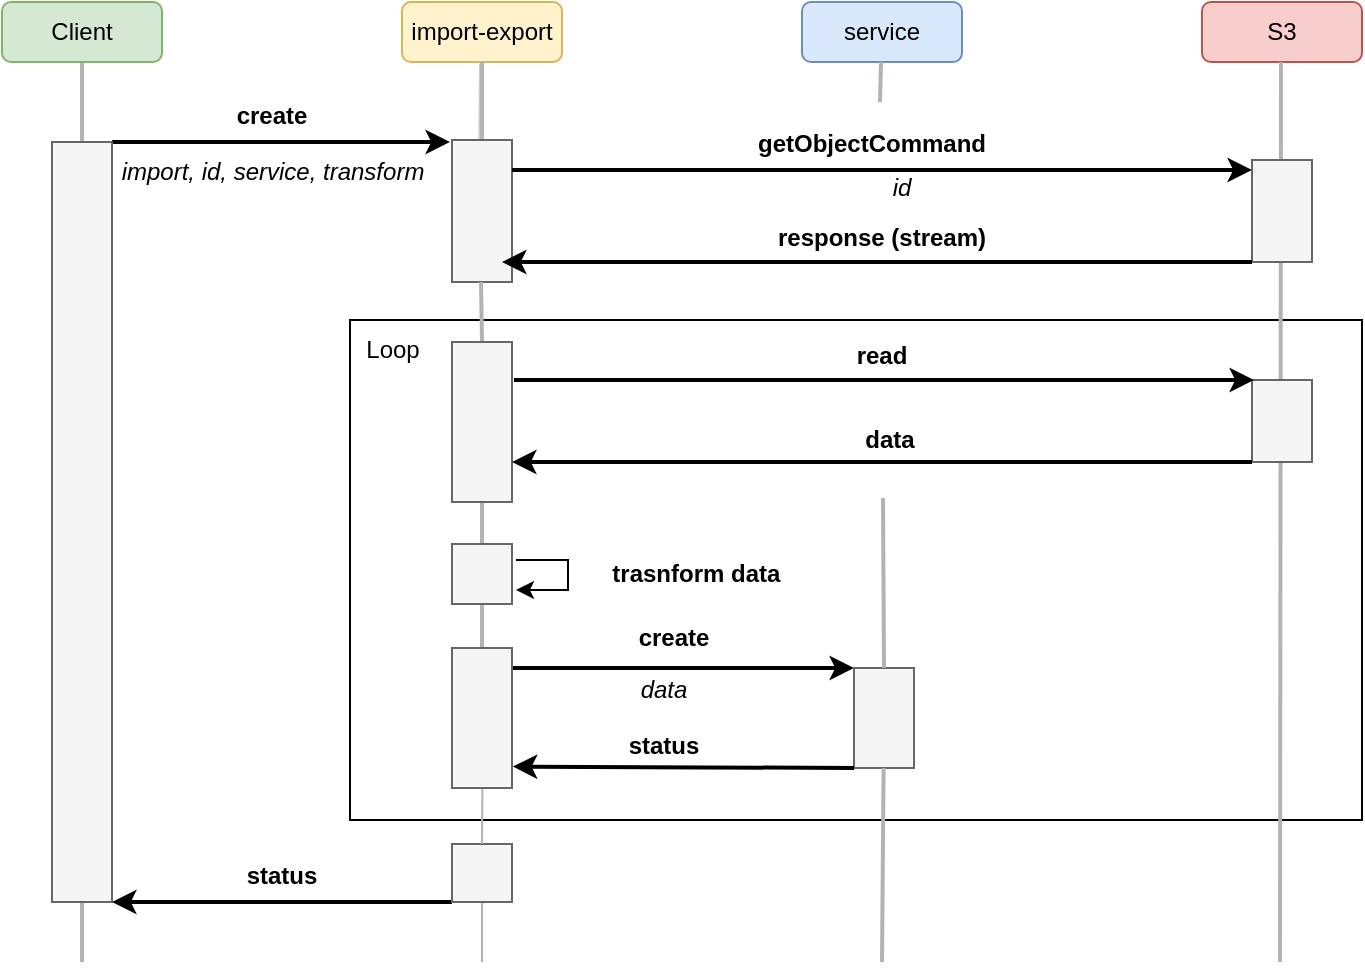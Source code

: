<mxfile version="22.0.8" type="device" pages="2">
  <diagram id="0mtoehXVEBAH7pKgvQOL" name="import">
    <mxGraphModel dx="1707" dy="994" grid="1" gridSize="10" guides="1" tooltips="1" connect="1" arrows="1" fold="1" page="1" pageScale="1" pageWidth="827" pageHeight="1169" math="0" shadow="0">
      <root>
        <mxCell id="0" />
        <mxCell id="1" parent="0" />
        <mxCell id="VPhnKknWPd1LWgZ70-Qo-52" value="" style="rounded=0;whiteSpace=wrap;html=1;fillColor=none;" parent="1" vertex="1">
          <mxGeometry x="214" y="269" width="506" height="250" as="geometry" />
        </mxCell>
        <mxCell id="VPhnKknWPd1LWgZ70-Qo-2" value="" style="endArrow=none;html=1;rounded=0;strokeWidth=2;strokeColor=#B3B3B3;" parent="1" edge="1">
          <mxGeometry width="50" height="50" relative="1" as="geometry">
            <mxPoint x="80" y="590" as="sourcePoint" />
            <mxPoint x="80" y="140" as="targetPoint" />
          </mxGeometry>
        </mxCell>
        <mxCell id="VPhnKknWPd1LWgZ70-Qo-3" value="Client" style="rounded=1;whiteSpace=wrap;html=1;fillColor=#d5e8d4;strokeColor=#82b366;" parent="1" vertex="1">
          <mxGeometry x="40" y="110" width="80" height="30" as="geometry" />
        </mxCell>
        <mxCell id="VPhnKknWPd1LWgZ70-Qo-4" value="import-export" style="rounded=1;whiteSpace=wrap;html=1;fillColor=#fff2cc;strokeColor=#d6b656;" parent="1" vertex="1">
          <mxGeometry x="240" y="110" width="80" height="30" as="geometry" />
        </mxCell>
        <mxCell id="VPhnKknWPd1LWgZ70-Qo-5" value="service" style="rounded=1;whiteSpace=wrap;html=1;fillColor=#dae8fc;strokeColor=#6c8ebf;" parent="1" vertex="1">
          <mxGeometry x="440" y="110" width="80" height="30" as="geometry" />
        </mxCell>
        <mxCell id="VPhnKknWPd1LWgZ70-Qo-6" value="" style="endArrow=none;html=1;rounded=0;strokeWidth=2;startArrow=none;strokeColor=#CCCCCC;" parent="1" edge="1">
          <mxGeometry width="50" height="50" relative="1" as="geometry">
            <mxPoint x="279.136" y="180" as="sourcePoint" />
            <mxPoint x="279.5" y="140" as="targetPoint" />
          </mxGeometry>
        </mxCell>
        <mxCell id="VPhnKknWPd1LWgZ70-Qo-7" value="" style="endArrow=none;html=1;rounded=0;strokeWidth=2;strokeColor=#B3B3B3;startArrow=none;" parent="1" edge="1">
          <mxGeometry width="50" height="50" relative="1" as="geometry">
            <mxPoint x="479" y="160" as="sourcePoint" />
            <mxPoint x="479.5" y="140" as="targetPoint" />
          </mxGeometry>
        </mxCell>
        <mxCell id="VPhnKknWPd1LWgZ70-Qo-8" value="" style="endArrow=classic;html=1;rounded=0;strokeWidth=2;entryX=0;entryY=0;entryDx=0;entryDy=0;exitX=1;exitY=0;exitDx=0;exitDy=0;" parent="1" source="VPhnKknWPd1LWgZ70-Qo-13" edge="1">
          <mxGeometry width="50" height="50" relative="1" as="geometry">
            <mxPoint x="80" y="180" as="sourcePoint" />
            <mxPoint x="264" y="180" as="targetPoint" />
          </mxGeometry>
        </mxCell>
        <mxCell id="VPhnKknWPd1LWgZ70-Qo-13" value="" style="rounded=0;whiteSpace=wrap;html=1;fillColor=#f5f5f5;fontColor=#333333;strokeColor=#666666;" parent="1" vertex="1">
          <mxGeometry x="65" y="180" width="30" height="380" as="geometry" />
        </mxCell>
        <mxCell id="VPhnKknWPd1LWgZ70-Qo-15" value="" style="endArrow=classic;html=1;rounded=0;strokeWidth=2;exitX=0;exitY=1;exitDx=0;exitDy=0;entryX=1;entryY=1;entryDx=0;entryDy=0;" parent="1" edge="1">
          <mxGeometry width="50" height="50" relative="1" as="geometry">
            <mxPoint x="265" y="560" as="sourcePoint" />
            <mxPoint x="95" y="560" as="targetPoint" />
          </mxGeometry>
        </mxCell>
        <mxCell id="VPhnKknWPd1LWgZ70-Qo-16" value="create" style="text;html=1;align=center;verticalAlign=middle;whiteSpace=wrap;rounded=0;fontStyle=1" parent="1" vertex="1">
          <mxGeometry x="90" y="152" width="170" height="30" as="geometry" />
        </mxCell>
        <mxCell id="VPhnKknWPd1LWgZ70-Qo-17" value="S3" style="rounded=1;whiteSpace=wrap;html=1;fillColor=#f8cecc;strokeColor=#b85450;" parent="1" vertex="1">
          <mxGeometry x="640" y="110" width="80" height="30" as="geometry" />
        </mxCell>
        <mxCell id="VPhnKknWPd1LWgZ70-Qo-18" value="" style="endArrow=none;html=1;rounded=0;strokeWidth=2;strokeColor=#B3B3B3;startArrow=none;" parent="1" edge="1">
          <mxGeometry width="50" height="50" relative="1" as="geometry">
            <mxPoint x="679" y="590" as="sourcePoint" />
            <mxPoint x="679.5" y="140" as="targetPoint" />
          </mxGeometry>
        </mxCell>
        <mxCell id="VPhnKknWPd1LWgZ70-Qo-45" value="status" style="text;html=1;strokeColor=none;fillColor=none;align=center;verticalAlign=middle;whiteSpace=wrap;rounded=0;fontStyle=1" parent="1" vertex="1">
          <mxGeometry x="135" y="532" width="90" height="30" as="geometry" />
        </mxCell>
        <mxCell id="VPhnKknWPd1LWgZ70-Qo-46" value="import, id, service, transform" style="text;html=1;align=center;verticalAlign=middle;resizable=0;points=[];autosize=1;strokeColor=none;fillColor=none;fontStyle=2" parent="1" vertex="1">
          <mxGeometry x="90" y="180" width="170" height="30" as="geometry" />
        </mxCell>
        <mxCell id="VPhnKknWPd1LWgZ70-Qo-53" value="" style="endArrow=classic;html=1;rounded=0;strokeWidth=2;entryX=0;entryY=0;entryDx=0;entryDy=0;" parent="1" target="VPhnKknWPd1LWgZ70-Qo-59" edge="1">
          <mxGeometry width="50" height="50" relative="1" as="geometry">
            <mxPoint x="291" y="443" as="sourcePoint" />
            <mxPoint x="481" y="430" as="targetPoint" />
          </mxGeometry>
        </mxCell>
        <mxCell id="VPhnKknWPd1LWgZ70-Qo-54" value="create" style="text;html=1;strokeColor=none;fillColor=none;align=center;verticalAlign=middle;whiteSpace=wrap;rounded=0;fontStyle=1" parent="1" vertex="1">
          <mxGeometry x="346" y="413" width="60" height="30" as="geometry" />
        </mxCell>
        <mxCell id="VPhnKknWPd1LWgZ70-Qo-56" value="status" style="text;html=1;strokeColor=none;fillColor=none;align=center;verticalAlign=middle;whiteSpace=wrap;rounded=0;fontStyle=1" parent="1" vertex="1">
          <mxGeometry x="341" y="467" width="60" height="30" as="geometry" />
        </mxCell>
        <mxCell id="VPhnKknWPd1LWgZ70-Qo-59" value="" style="rounded=0;whiteSpace=wrap;html=1;fillColor=#f5f5f5;fontColor=#333333;strokeColor=#666666;" parent="1" vertex="1">
          <mxGeometry x="466" y="443" width="30" height="50" as="geometry" />
        </mxCell>
        <mxCell id="VPhnKknWPd1LWgZ70-Qo-60" value="" style="endArrow=none;html=1;rounded=0;strokeWidth=2;strokeColor=#B3B3B3;" parent="1" target="VPhnKknWPd1LWgZ70-Qo-59" edge="1">
          <mxGeometry width="50" height="50" relative="1" as="geometry">
            <mxPoint x="480" y="590" as="sourcePoint" />
            <mxPoint x="480.5" y="235" as="targetPoint" />
          </mxGeometry>
        </mxCell>
        <mxCell id="VPhnKknWPd1LWgZ70-Qo-61" value="data" style="text;html=1;strokeColor=none;fillColor=none;align=center;verticalAlign=middle;whiteSpace=wrap;rounded=0;fontStyle=2" parent="1" vertex="1">
          <mxGeometry x="331" y="439" width="80" height="30" as="geometry" />
        </mxCell>
        <mxCell id="VPhnKknWPd1LWgZ70-Qo-64" style="edgeStyle=orthogonalEdgeStyle;rounded=0;orthogonalLoop=1;jettySize=auto;html=1;endArrow=none;endFill=0;strokeColor=#B3B3B3;exitX=0.5;exitY=1;exitDx=0;exitDy=0;startArrow=none;" parent="1" source="q2l5xssJzLdxWcTjo5_w-2" edge="1">
          <mxGeometry relative="1" as="geometry">
            <mxPoint x="280" y="397" as="sourcePoint" />
            <mxPoint x="280" y="590" as="targetPoint" />
          </mxGeometry>
        </mxCell>
        <mxCell id="VPhnKknWPd1LWgZ70-Qo-65" value="Loop" style="text;html=1;align=center;verticalAlign=middle;resizable=0;points=[];autosize=1;strokeColor=none;fillColor=none;" parent="1" vertex="1">
          <mxGeometry x="210" y="269" width="50" height="30" as="geometry" />
        </mxCell>
        <mxCell id="VPhnKknWPd1LWgZ70-Qo-73" value="" style="endArrow=classic;html=1;rounded=0;strokeWidth=2;entryX=1.014;entryY=0.847;entryDx=0;entryDy=0;entryPerimeter=0;exitX=0;exitY=1;exitDx=0;exitDy=0;" parent="1" source="VPhnKknWPd1LWgZ70-Qo-59" target="VPhnKknWPd1LWgZ70-Qo-58" edge="1">
          <mxGeometry width="50" height="50" relative="1" as="geometry">
            <mxPoint x="301" y="453" as="sourcePoint" />
            <mxPoint x="476" y="453" as="targetPoint" />
          </mxGeometry>
        </mxCell>
        <mxCell id="VPhnKknWPd1LWgZ70-Qo-85" value="" style="edgeStyle=orthogonalEdgeStyle;rounded=0;orthogonalLoop=1;jettySize=auto;html=1;strokeColor=#B3B3B3;strokeWidth=2;endArrow=none;endFill=0;" parent="1" source="VPhnKknWPd1LWgZ70-Qo-74" target="VPhnKknWPd1LWgZ70-Qo-4" edge="1">
          <mxGeometry relative="1" as="geometry" />
        </mxCell>
        <mxCell id="VPhnKknWPd1LWgZ70-Qo-74" value="" style="rounded=0;whiteSpace=wrap;html=1;fillColor=#f5f5f5;fontColor=#333333;strokeColor=#666666;" parent="1" vertex="1">
          <mxGeometry x="265" y="179" width="30" height="71" as="geometry" />
        </mxCell>
        <mxCell id="VPhnKknWPd1LWgZ70-Qo-75" value="" style="endArrow=classic;html=1;rounded=0;strokeWidth=2;entryX=0;entryY=0;entryDx=0;entryDy=0;" parent="1" edge="1">
          <mxGeometry width="50" height="50" relative="1" as="geometry">
            <mxPoint x="295" y="194" as="sourcePoint" />
            <mxPoint x="665" y="194" as="targetPoint" />
          </mxGeometry>
        </mxCell>
        <mxCell id="VPhnKknWPd1LWgZ70-Qo-76" value="" style="rounded=0;whiteSpace=wrap;html=1;fillColor=#f5f5f5;fontColor=#333333;strokeColor=#666666;" parent="1" vertex="1">
          <mxGeometry x="665" y="189" width="30" height="51" as="geometry" />
        </mxCell>
        <mxCell id="VPhnKknWPd1LWgZ70-Qo-77" value="getObjectCommand" style="text;html=1;strokeColor=none;fillColor=none;align=center;verticalAlign=middle;whiteSpace=wrap;rounded=0;fontStyle=1" parent="1" vertex="1">
          <mxGeometry x="430" y="166" width="90" height="30" as="geometry" />
        </mxCell>
        <mxCell id="VPhnKknWPd1LWgZ70-Qo-79" value="id" style="text;html=1;strokeColor=none;fillColor=none;align=center;verticalAlign=middle;whiteSpace=wrap;rounded=0;fontStyle=2" parent="1" vertex="1">
          <mxGeometry x="445" y="188" width="90" height="30" as="geometry" />
        </mxCell>
        <mxCell id="VPhnKknWPd1LWgZ70-Qo-84" value="read" style="text;html=1;strokeColor=none;fillColor=none;align=center;verticalAlign=middle;whiteSpace=wrap;rounded=0;fontStyle=1" parent="1" vertex="1">
          <mxGeometry x="435" y="272" width="90" height="30" as="geometry" />
        </mxCell>
        <mxCell id="VPhnKknWPd1LWgZ70-Qo-86" value="" style="edgeStyle=orthogonalEdgeStyle;rounded=0;orthogonalLoop=1;jettySize=auto;html=1;strokeColor=#B3B3B3;strokeWidth=2;endArrow=none;endFill=0;" parent="1" edge="1">
          <mxGeometry relative="1" as="geometry">
            <mxPoint x="280" y="280" as="sourcePoint" />
            <mxPoint x="279.5" y="250" as="targetPoint" />
          </mxGeometry>
        </mxCell>
        <mxCell id="VPhnKknWPd1LWgZ70-Qo-87" value="" style="edgeStyle=orthogonalEdgeStyle;rounded=0;orthogonalLoop=1;jettySize=auto;html=1;strokeColor=#B3B3B3;strokeWidth=2;endArrow=none;endFill=0;exitX=0.5;exitY=0;exitDx=0;exitDy=0;entryX=0.5;entryY=1;entryDx=0;entryDy=0;startArrow=none;" parent="1" source="VPhnKknWPd1LWgZ70-Qo-89" target="VPhnKknWPd1LWgZ70-Qo-83" edge="1">
          <mxGeometry relative="1" as="geometry">
            <mxPoint x="290" y="304" as="sourcePoint" />
            <mxPoint x="289.5" y="274" as="targetPoint" />
            <Array as="points">
              <mxPoint x="280" y="320" />
            </Array>
          </mxGeometry>
        </mxCell>
        <mxCell id="VPhnKknWPd1LWgZ70-Qo-90" value="" style="edgeStyle=orthogonalEdgeStyle;rounded=0;orthogonalLoop=1;jettySize=auto;html=1;strokeColor=#B3B3B3;strokeWidth=2;endArrow=none;endFill=0;exitX=0.5;exitY=0;exitDx=0;exitDy=0;entryX=0.5;entryY=1;entryDx=0;entryDy=0;" parent="1" source="VPhnKknWPd1LWgZ70-Qo-58" target="VPhnKknWPd1LWgZ70-Qo-89" edge="1">
          <mxGeometry relative="1" as="geometry">
            <mxPoint x="280" y="388" as="sourcePoint" />
            <mxPoint x="280" y="310" as="targetPoint" />
            <Array as="points">
              <mxPoint x="280" y="320" />
            </Array>
          </mxGeometry>
        </mxCell>
        <mxCell id="VPhnKknWPd1LWgZ70-Qo-91" style="edgeStyle=orthogonalEdgeStyle;rounded=0;orthogonalLoop=1;jettySize=auto;html=1;entryX=1;entryY=1;entryDx=0;entryDy=0;" parent="1" edge="1">
          <mxGeometry relative="1" as="geometry">
            <mxPoint x="297" y="404" as="targetPoint" />
            <mxPoint x="297" y="389.034" as="sourcePoint" />
            <Array as="points">
              <mxPoint x="323" y="389" />
              <mxPoint x="323" y="404" />
            </Array>
          </mxGeometry>
        </mxCell>
        <mxCell id="VPhnKknWPd1LWgZ70-Qo-92" value="&amp;nbsp;trasnform data" style="text;html=1;strokeColor=none;fillColor=none;align=center;verticalAlign=middle;whiteSpace=wrap;rounded=0;fontStyle=1" parent="1" vertex="1">
          <mxGeometry x="331" y="381" width="109" height="30" as="geometry" />
        </mxCell>
        <mxCell id="VPhnKknWPd1LWgZ70-Qo-94" value="" style="rounded=0;whiteSpace=wrap;html=1;fillColor=#f5f5f5;fontColor=#333333;strokeColor=#666666;" parent="1" vertex="1">
          <mxGeometry x="665" y="299" width="30" height="41" as="geometry" />
        </mxCell>
        <mxCell id="VPhnKknWPd1LWgZ70-Qo-83" value="" style="rounded=0;whiteSpace=wrap;html=1;fillColor=#f5f5f5;fontColor=#333333;strokeColor=#666666;" parent="1" vertex="1">
          <mxGeometry x="265" y="280" width="30" height="80" as="geometry" />
        </mxCell>
        <mxCell id="VPhnKknWPd1LWgZ70-Qo-95" value="" style="endArrow=classic;html=1;rounded=0;strokeWidth=2;entryX=0;entryY=0;entryDx=0;entryDy=0;" parent="1" edge="1">
          <mxGeometry width="50" height="50" relative="1" as="geometry">
            <mxPoint x="296" y="299" as="sourcePoint" />
            <mxPoint x="666" y="299" as="targetPoint" />
          </mxGeometry>
        </mxCell>
        <mxCell id="VPhnKknWPd1LWgZ70-Qo-96" value="" style="endArrow=classic;html=1;rounded=0;strokeWidth=2;exitX=0;exitY=1;exitDx=0;exitDy=0;entryX=0.833;entryY=0.859;entryDx=0;entryDy=0;entryPerimeter=0;" parent="1" source="VPhnKknWPd1LWgZ70-Qo-76" target="VPhnKknWPd1LWgZ70-Qo-74" edge="1">
          <mxGeometry width="50" height="50" relative="1" as="geometry">
            <mxPoint x="476" y="512" as="sourcePoint" />
            <mxPoint x="300" y="230" as="targetPoint" />
          </mxGeometry>
        </mxCell>
        <mxCell id="VPhnKknWPd1LWgZ70-Qo-97" value="" style="endArrow=classic;html=1;rounded=0;strokeWidth=2;exitX=0;exitY=1;exitDx=0;exitDy=0;entryX=1;entryY=0.75;entryDx=0;entryDy=0;" parent="1" source="VPhnKknWPd1LWgZ70-Qo-94" target="VPhnKknWPd1LWgZ70-Qo-83" edge="1">
          <mxGeometry width="50" height="50" relative="1" as="geometry">
            <mxPoint x="675" y="240" as="sourcePoint" />
            <mxPoint x="310" y="240" as="targetPoint" />
          </mxGeometry>
        </mxCell>
        <mxCell id="VPhnKknWPd1LWgZ70-Qo-98" value="data" style="text;html=1;strokeColor=none;fillColor=none;align=center;verticalAlign=middle;whiteSpace=wrap;rounded=0;fontStyle=1" parent="1" vertex="1">
          <mxGeometry x="454" y="314" width="60" height="30" as="geometry" />
        </mxCell>
        <mxCell id="VPhnKknWPd1LWgZ70-Qo-100" value="response (stream)" style="text;html=1;strokeColor=none;fillColor=none;align=center;verticalAlign=middle;whiteSpace=wrap;rounded=0;fontStyle=1" parent="1" vertex="1">
          <mxGeometry x="412" y="213" width="136" height="30" as="geometry" />
        </mxCell>
        <mxCell id="q2l5xssJzLdxWcTjo5_w-1" value="" style="endArrow=none;html=1;rounded=0;strokeWidth=2;strokeColor=#B3B3B3;startArrow=none;exitX=0.5;exitY=0;exitDx=0;exitDy=0;" parent="1" source="VPhnKknWPd1LWgZ70-Qo-59" edge="1">
          <mxGeometry width="50" height="50" relative="1" as="geometry">
            <mxPoint x="480" y="378" as="sourcePoint" />
            <mxPoint x="480.5" y="358" as="targetPoint" />
          </mxGeometry>
        </mxCell>
        <mxCell id="q2l5xssJzLdxWcTjo5_w-2" value="" style="rounded=0;whiteSpace=wrap;html=1;fillColor=#f5f5f5;fontColor=#333333;strokeColor=#666666;" parent="1" vertex="1">
          <mxGeometry x="265" y="531" width="30" height="29" as="geometry" />
        </mxCell>
        <mxCell id="q2l5xssJzLdxWcTjo5_w-3" value="" style="edgeStyle=orthogonalEdgeStyle;rounded=0;orthogonalLoop=1;jettySize=auto;html=1;endArrow=none;endFill=0;strokeColor=#B3B3B3;exitX=0.5;exitY=1;exitDx=0;exitDy=0;" parent="1" target="q2l5xssJzLdxWcTjo5_w-2" edge="1">
          <mxGeometry relative="1" as="geometry">
            <mxPoint x="280" y="397" as="sourcePoint" />
            <mxPoint x="280" y="590" as="targetPoint" />
          </mxGeometry>
        </mxCell>
        <mxCell id="VPhnKknWPd1LWgZ70-Qo-89" value="" style="rounded=0;whiteSpace=wrap;html=1;fillColor=#f5f5f5;fontColor=#333333;strokeColor=#666666;" parent="1" vertex="1">
          <mxGeometry x="265" y="381" width="30" height="30" as="geometry" />
        </mxCell>
        <mxCell id="VPhnKknWPd1LWgZ70-Qo-58" value="" style="rounded=0;whiteSpace=wrap;html=1;fillColor=#f5f5f5;fontColor=#333333;strokeColor=#666666;" parent="1" vertex="1">
          <mxGeometry x="265" y="433" width="30" height="70" as="geometry" />
        </mxCell>
      </root>
    </mxGraphModel>
  </diagram>
  <diagram name="export" id="6tQTpXUTY3HsdUTYJGZ7">
    <mxGraphModel dx="1311" dy="887" grid="1" gridSize="10" guides="1" tooltips="1" connect="1" arrows="1" fold="1" page="1" pageScale="1" pageWidth="827" pageHeight="1169" math="0" shadow="0">
      <root>
        <mxCell id="TmAP1m0buqvLFGpObVra-0" />
        <mxCell id="TmAP1m0buqvLFGpObVra-1" parent="TmAP1m0buqvLFGpObVra-0" />
        <mxCell id="wGwz_2pfpFv3jtF7iDr6-8" style="edgeStyle=orthogonalEdgeStyle;rounded=0;orthogonalLoop=1;jettySize=auto;html=1;exitX=0.5;exitY=1;exitDx=0;exitDy=0;entryX=0.5;entryY=0;entryDx=0;entryDy=0;endArrow=none;endFill=0;strokeColor=#B3B3B3;" parent="TmAP1m0buqvLFGpObVra-1" edge="1">
          <mxGeometry relative="1" as="geometry">
            <mxPoint x="279.66" y="554" as="sourcePoint" />
            <mxPoint x="279.66" y="587" as="targetPoint" />
          </mxGeometry>
        </mxCell>
        <mxCell id="dVCRfduKQ4OTLPJkI3z--18" value="" style="rounded=0;whiteSpace=wrap;html=1;fillColor=none;" parent="TmAP1m0buqvLFGpObVra-1" vertex="1">
          <mxGeometry x="210" y="225" width="320" height="195" as="geometry" />
        </mxCell>
        <mxCell id="TmAP1m0buqvLFGpObVra-47" value="" style="endArrow=none;html=1;rounded=0;strokeWidth=2;strokeColor=#B3B3B3;entryX=0.5;entryY=1;entryDx=0;entryDy=0;" parent="TmAP1m0buqvLFGpObVra-1" target="TmAP1m0buqvLFGpObVra-48" edge="1">
          <mxGeometry width="50" height="50" relative="1" as="geometry">
            <mxPoint x="80" y="680" as="sourcePoint" />
            <mxPoint x="80" y="189" as="targetPoint" />
          </mxGeometry>
        </mxCell>
        <mxCell id="TmAP1m0buqvLFGpObVra-48" value="Client" style="rounded=1;whiteSpace=wrap;html=1;fillColor=#d5e8d4;strokeColor=#82b366;" parent="TmAP1m0buqvLFGpObVra-1" vertex="1">
          <mxGeometry x="40" y="110" width="80" height="30" as="geometry" />
        </mxCell>
        <mxCell id="TmAP1m0buqvLFGpObVra-49" value="import-export" style="rounded=1;whiteSpace=wrap;html=1;fillColor=#fff2cc;strokeColor=#d6b656;" parent="TmAP1m0buqvLFGpObVra-1" vertex="1">
          <mxGeometry x="240" y="110" width="80" height="30" as="geometry" />
        </mxCell>
        <mxCell id="TmAP1m0buqvLFGpObVra-50" value="service" style="rounded=1;whiteSpace=wrap;html=1;fillColor=#dae8fc;strokeColor=#6c8ebf;" parent="TmAP1m0buqvLFGpObVra-1" vertex="1">
          <mxGeometry x="440" y="110" width="80" height="30" as="geometry" />
        </mxCell>
        <mxCell id="TmAP1m0buqvLFGpObVra-51" value="" style="endArrow=none;html=1;rounded=0;strokeWidth=2;startArrow=none;strokeColor=#CCCCCC;" parent="TmAP1m0buqvLFGpObVra-1" source="TmAP1m0buqvLFGpObVra-58" edge="1">
          <mxGeometry width="50" height="50" relative="1" as="geometry">
            <mxPoint x="279.5" y="420" as="sourcePoint" />
            <mxPoint x="279.5" y="140" as="targetPoint" />
          </mxGeometry>
        </mxCell>
        <mxCell id="TmAP1m0buqvLFGpObVra-52" value="" style="endArrow=none;html=1;rounded=0;strokeWidth=2;strokeColor=#B3B3B3;startArrow=none;" parent="TmAP1m0buqvLFGpObVra-1" source="TmAP1m0buqvLFGpObVra-57" edge="1">
          <mxGeometry width="50" height="50" relative="1" as="geometry">
            <mxPoint x="480" y="400" as="sourcePoint" />
            <mxPoint x="479.5" y="140" as="targetPoint" />
          </mxGeometry>
        </mxCell>
        <mxCell id="TmAP1m0buqvLFGpObVra-53" value="" style="endArrow=classic;html=1;rounded=0;strokeWidth=2;entryX=0;entryY=0;entryDx=0;entryDy=0;exitX=1;exitY=0;exitDx=0;exitDy=0;" parent="TmAP1m0buqvLFGpObVra-1" source="TmAP1m0buqvLFGpObVra-60" target="TmAP1m0buqvLFGpObVra-58" edge="1">
          <mxGeometry width="50" height="50" relative="1" as="geometry">
            <mxPoint x="80" y="180" as="sourcePoint" />
            <mxPoint x="280" y="180" as="targetPoint" />
          </mxGeometry>
        </mxCell>
        <mxCell id="TmAP1m0buqvLFGpObVra-54" value="" style="endArrow=classic;html=1;rounded=0;strokeWidth=2;entryX=0;entryY=0;entryDx=0;entryDy=0;" parent="TmAP1m0buqvLFGpObVra-1" target="TmAP1m0buqvLFGpObVra-57" edge="1">
          <mxGeometry width="50" height="50" relative="1" as="geometry">
            <mxPoint x="290" y="250" as="sourcePoint" />
            <mxPoint x="480" y="237" as="targetPoint" />
          </mxGeometry>
        </mxCell>
        <mxCell id="TmAP1m0buqvLFGpObVra-55" value="find" style="text;html=1;strokeColor=none;fillColor=none;align=center;verticalAlign=middle;whiteSpace=wrap;rounded=0;fontStyle=1" parent="TmAP1m0buqvLFGpObVra-1" vertex="1">
          <mxGeometry x="340" y="224" width="60" height="30" as="geometry" />
        </mxCell>
        <mxCell id="dVCRfduKQ4OTLPJkI3z--9" style="edgeStyle=orthogonalEdgeStyle;rounded=0;orthogonalLoop=1;jettySize=auto;html=1;entryX=1;entryY=1;entryDx=0;entryDy=0;" parent="TmAP1m0buqvLFGpObVra-1" edge="1">
          <mxGeometry relative="1" as="geometry">
            <mxPoint x="294" y="396" as="targetPoint" />
            <mxPoint x="294" y="381.034" as="sourcePoint" />
            <Array as="points">
              <mxPoint x="320" y="381" />
              <mxPoint x="320" y="396" />
            </Array>
          </mxGeometry>
        </mxCell>
        <mxCell id="TmAP1m0buqvLFGpObVra-58" value="" style="rounded=0;whiteSpace=wrap;html=1;fillColor=#f5f5f5;fontColor=#333333;strokeColor=#666666;" parent="TmAP1m0buqvLFGpObVra-1" vertex="1">
          <mxGeometry x="264" y="180" width="30" height="30" as="geometry" />
        </mxCell>
        <mxCell id="TmAP1m0buqvLFGpObVra-60" value="" style="rounded=0;whiteSpace=wrap;html=1;fillColor=#f5f5f5;fontColor=#333333;strokeColor=#666666;" parent="TmAP1m0buqvLFGpObVra-1" vertex="1">
          <mxGeometry x="65" y="180" width="30" height="470" as="geometry" />
        </mxCell>
        <mxCell id="TmAP1m0buqvLFGpObVra-61" value="data" style="text;html=1;strokeColor=none;fillColor=none;align=center;verticalAlign=middle;whiteSpace=wrap;rounded=0;fontStyle=1" parent="TmAP1m0buqvLFGpObVra-1" vertex="1">
          <mxGeometry x="340" y="274" width="60" height="30" as="geometry" />
        </mxCell>
        <mxCell id="TmAP1m0buqvLFGpObVra-65" value="" style="endArrow=classic;html=1;rounded=0;strokeWidth=2;exitX=0;exitY=1;exitDx=0;exitDy=0;entryX=1;entryY=1;entryDx=0;entryDy=0;" parent="TmAP1m0buqvLFGpObVra-1" source="1aLv22JBMq26Fr_APRUS-6" edge="1">
          <mxGeometry width="50" height="50" relative="1" as="geometry">
            <mxPoint x="465" y="652" as="sourcePoint" />
            <mxPoint x="95" y="652" as="targetPoint" />
          </mxGeometry>
        </mxCell>
        <mxCell id="TmAP1m0buqvLFGpObVra-91" value="create" style="text;html=1;align=center;verticalAlign=middle;whiteSpace=wrap;rounded=0;fontStyle=1" parent="TmAP1m0buqvLFGpObVra-1" vertex="1">
          <mxGeometry x="94" y="150" width="170" height="30" as="geometry" />
        </mxCell>
        <mxCell id="dVCRfduKQ4OTLPJkI3z--0" value="S3" style="rounded=1;whiteSpace=wrap;html=1;fillColor=#f8cecc;strokeColor=#b85450;" parent="TmAP1m0buqvLFGpObVra-1" vertex="1">
          <mxGeometry x="640" y="110" width="80" height="30" as="geometry" />
        </mxCell>
        <mxCell id="dVCRfduKQ4OTLPJkI3z--1" value="" style="endArrow=none;html=1;rounded=0;strokeWidth=2;strokeColor=#B3B3B3;startArrow=none;" parent="TmAP1m0buqvLFGpObVra-1" source="dVCRfduKQ4OTLPJkI3z--2" edge="1">
          <mxGeometry width="50" height="50" relative="1" as="geometry">
            <mxPoint x="679.5" y="420" as="sourcePoint" />
            <mxPoint x="679.5" y="140" as="targetPoint" />
          </mxGeometry>
        </mxCell>
        <mxCell id="dVCRfduKQ4OTLPJkI3z--4" value="" style="endArrow=none;html=1;rounded=0;strokeWidth=2;startArrow=none;strokeColor=#CCCCCC;entryX=0.5;entryY=1;entryDx=0;entryDy=0;exitX=0.5;exitY=0;exitDx=0;exitDy=0;" parent="TmAP1m0buqvLFGpObVra-1" source="dVCRfduKQ4OTLPJkI3z--5" target="TmAP1m0buqvLFGpObVra-58" edge="1">
          <mxGeometry width="50" height="50" relative="1" as="geometry">
            <mxPoint x="279" y="240" as="sourcePoint" />
            <mxPoint x="289.5" y="150" as="targetPoint" />
          </mxGeometry>
        </mxCell>
        <mxCell id="dVCRfduKQ4OTLPJkI3z--12" style="edgeStyle=orthogonalEdgeStyle;rounded=0;orthogonalLoop=1;jettySize=auto;html=1;exitX=0.5;exitY=1;exitDx=0;exitDy=0;entryX=0.5;entryY=0;entryDx=0;entryDy=0;endArrow=none;endFill=0;strokeColor=#B3B3B3;" parent="TmAP1m0buqvLFGpObVra-1" source="dVCRfduKQ4OTLPJkI3z--5" target="dVCRfduKQ4OTLPJkI3z--11" edge="1">
          <mxGeometry relative="1" as="geometry" />
        </mxCell>
        <mxCell id="dVCRfduKQ4OTLPJkI3z--5" value="" style="rounded=0;whiteSpace=wrap;html=1;fillColor=#f5f5f5;fontColor=#333333;strokeColor=#666666;" parent="TmAP1m0buqvLFGpObVra-1" vertex="1">
          <mxGeometry x="264" y="240" width="30" height="70" as="geometry" />
        </mxCell>
        <mxCell id="TmAP1m0buqvLFGpObVra-57" value="" style="rounded=0;whiteSpace=wrap;html=1;fillColor=#f5f5f5;fontColor=#333333;strokeColor=#666666;" parent="TmAP1m0buqvLFGpObVra-1" vertex="1">
          <mxGeometry x="465" y="250" width="30" height="50" as="geometry" />
        </mxCell>
        <mxCell id="dVCRfduKQ4OTLPJkI3z--6" value="" style="endArrow=none;html=1;rounded=0;strokeWidth=2;strokeColor=#B3B3B3;" parent="TmAP1m0buqvLFGpObVra-1" target="TmAP1m0buqvLFGpObVra-57" edge="1">
          <mxGeometry width="50" height="50" relative="1" as="geometry">
            <mxPoint x="480" y="400" as="sourcePoint" />
            <mxPoint x="479.5" y="150" as="targetPoint" />
          </mxGeometry>
        </mxCell>
        <mxCell id="dVCRfduKQ4OTLPJkI3z--7" value="query" style="text;html=1;strokeColor=none;fillColor=none;align=center;verticalAlign=middle;whiteSpace=wrap;rounded=0;fontStyle=2" parent="TmAP1m0buqvLFGpObVra-1" vertex="1">
          <mxGeometry x="330" y="246" width="80" height="30" as="geometry" />
        </mxCell>
        <mxCell id="dVCRfduKQ4OTLPJkI3z--10" value="create file&lt;br&gt;&amp;nbsp;&lt;i style=&quot;font-weight: normal;&quot;&gt;tmpfile&lt;/i&gt;" style="text;html=1;strokeColor=none;fillColor=none;align=center;verticalAlign=middle;whiteSpace=wrap;rounded=0;fontStyle=1" parent="TmAP1m0buqvLFGpObVra-1" vertex="1">
          <mxGeometry x="330" y="180" width="60" height="30" as="geometry" />
        </mxCell>
        <mxCell id="dVCRfduKQ4OTLPJkI3z--11" value="" style="rounded=0;whiteSpace=wrap;html=1;fillColor=#f5f5f5;fontColor=#333333;strokeColor=#666666;" parent="TmAP1m0buqvLFGpObVra-1" vertex="1">
          <mxGeometry x="265" y="374" width="30" height="30" as="geometry" />
        </mxCell>
        <mxCell id="dVCRfduKQ4OTLPJkI3z--16" value="write data&amp;nbsp;&lt;br&gt;&lt;span style=&quot;font-weight: normal;&quot;&gt;&lt;i&gt;tmpfile&lt;/i&gt;&lt;/span&gt;" style="text;html=1;strokeColor=none;fillColor=none;align=center;verticalAlign=middle;whiteSpace=wrap;rounded=0;fontStyle=1" parent="TmAP1m0buqvLFGpObVra-1" vertex="1">
          <mxGeometry x="317" y="374" width="90" height="30" as="geometry" />
        </mxCell>
        <mxCell id="dVCRfduKQ4OTLPJkI3z--17" style="edgeStyle=orthogonalEdgeStyle;rounded=0;orthogonalLoop=1;jettySize=auto;html=1;entryX=0.5;entryY=0;entryDx=0;entryDy=0;endArrow=none;endFill=0;strokeColor=#B3B3B3;exitX=0.5;exitY=1;exitDx=0;exitDy=0;" parent="TmAP1m0buqvLFGpObVra-1" source="dVCRfduKQ4OTLPJkI3z--11" target="6cURLi8eopBNffFwNNqI-2" edge="1">
          <mxGeometry relative="1" as="geometry">
            <mxPoint x="370" y="410" as="sourcePoint" />
            <mxPoint x="281" y="437" as="targetPoint" />
          </mxGeometry>
        </mxCell>
        <mxCell id="dVCRfduKQ4OTLPJkI3z--19" value="Loop" style="text;html=1;align=center;verticalAlign=middle;resizable=0;points=[];autosize=1;strokeColor=none;fillColor=none;" parent="TmAP1m0buqvLFGpObVra-1" vertex="1">
          <mxGeometry x="206" y="224" width="50" height="30" as="geometry" />
        </mxCell>
        <mxCell id="6cURLi8eopBNffFwNNqI-1" style="edgeStyle=orthogonalEdgeStyle;rounded=0;orthogonalLoop=1;jettySize=auto;html=1;entryX=1;entryY=1;entryDx=0;entryDy=0;" parent="TmAP1m0buqvLFGpObVra-1" edge="1">
          <mxGeometry relative="1" as="geometry">
            <mxPoint x="294" y="203" as="targetPoint" />
            <mxPoint x="294" y="188.034" as="sourcePoint" />
            <Array as="points">
              <mxPoint x="320" y="188" />
              <mxPoint x="320" y="203" />
            </Array>
          </mxGeometry>
        </mxCell>
        <mxCell id="6cURLi8eopBNffFwNNqI-2" value="" style="rounded=0;whiteSpace=wrap;html=1;fillColor=#f5f5f5;fontColor=#333333;strokeColor=#666666;" parent="TmAP1m0buqvLFGpObVra-1" vertex="1">
          <mxGeometry x="265" y="440" width="30" height="70" as="geometry" />
        </mxCell>
        <mxCell id="1aLv22JBMq26Fr_APRUS-0" value="" style="endArrow=classic;html=1;rounded=0;strokeWidth=2;entryX=0;entryY=0;entryDx=0;entryDy=0;" parent="TmAP1m0buqvLFGpObVra-1" target="dVCRfduKQ4OTLPJkI3z--2" edge="1">
          <mxGeometry width="50" height="50" relative="1" as="geometry">
            <mxPoint x="295" y="450" as="sourcePoint" />
            <mxPoint x="470" y="451" as="targetPoint" />
          </mxGeometry>
        </mxCell>
        <mxCell id="dVCRfduKQ4OTLPJkI3z--2" value="" style="rounded=0;whiteSpace=wrap;html=1;fillColor=#f5f5f5;fontColor=#333333;strokeColor=#666666;" parent="TmAP1m0buqvLFGpObVra-1" vertex="1">
          <mxGeometry x="665" y="450" width="30" height="50" as="geometry" />
        </mxCell>
        <mxCell id="1aLv22JBMq26Fr_APRUS-1" value="" style="endArrow=none;html=1;rounded=0;strokeWidth=2;strokeColor=#B3B3B3;" parent="TmAP1m0buqvLFGpObVra-1" edge="1">
          <mxGeometry width="50" height="50" relative="1" as="geometry">
            <mxPoint x="679.5" y="512" as="sourcePoint" />
            <mxPoint x="680" y="502" as="targetPoint" />
            <Array as="points">
              <mxPoint x="680" y="680" />
            </Array>
          </mxGeometry>
        </mxCell>
        <mxCell id="1aLv22JBMq26Fr_APRUS-2" value="uploadFile" style="text;html=1;strokeColor=none;fillColor=none;align=center;verticalAlign=middle;whiteSpace=wrap;rounded=0;fontStyle=1" parent="TmAP1m0buqvLFGpObVra-1" vertex="1">
          <mxGeometry x="430" y="423" width="90" height="30" as="geometry" />
        </mxCell>
        <mxCell id="1aLv22JBMq26Fr_APRUS-3" style="edgeStyle=orthogonalEdgeStyle;rounded=0;orthogonalLoop=1;jettySize=auto;html=1;exitX=0;exitY=1;exitDx=0;exitDy=0;strokeWidth=2;" parent="TmAP1m0buqvLFGpObVra-1" edge="1">
          <mxGeometry relative="1" as="geometry">
            <mxPoint x="685" y="501.31" as="sourcePoint" />
            <mxPoint x="295" y="502" as="targetPoint" />
            <Array as="points">
              <mxPoint x="514" y="501" />
              <mxPoint x="295" y="502" />
            </Array>
          </mxGeometry>
        </mxCell>
        <mxCell id="1aLv22JBMq26Fr_APRUS-4" value="id" style="text;html=1;strokeColor=none;fillColor=none;align=center;verticalAlign=middle;whiteSpace=wrap;rounded=0;fontStyle=1" parent="TmAP1m0buqvLFGpObVra-1" vertex="1">
          <mxGeometry x="435" y="474" width="90" height="30" as="geometry" />
        </mxCell>
        <mxCell id="1aLv22JBMq26Fr_APRUS-5" style="edgeStyle=orthogonalEdgeStyle;rounded=0;orthogonalLoop=1;jettySize=auto;html=1;exitX=0.5;exitY=1;exitDx=0;exitDy=0;entryX=0.5;entryY=0;entryDx=0;entryDy=0;endArrow=none;endFill=0;strokeColor=#B3B3B3;" parent="TmAP1m0buqvLFGpObVra-1" edge="1">
          <mxGeometry relative="1" as="geometry">
            <mxPoint x="279.66" y="510" as="sourcePoint" />
            <mxPoint x="279.66" y="543" as="targetPoint" />
          </mxGeometry>
        </mxCell>
        <mxCell id="1aLv22JBMq26Fr_APRUS-6" value="" style="rounded=0;whiteSpace=wrap;html=1;fillColor=#f5f5f5;fontColor=#333333;strokeColor=#666666;" parent="TmAP1m0buqvLFGpObVra-1" vertex="1">
          <mxGeometry x="265" y="584" width="30" height="68" as="geometry" />
        </mxCell>
        <mxCell id="ZA5TIdFeTd6AwbJCeBEs-0" style="edgeStyle=orthogonalEdgeStyle;rounded=0;orthogonalLoop=1;jettySize=auto;html=1;exitX=0.5;exitY=1;exitDx=0;exitDy=0;endArrow=none;endFill=0;strokeColor=#B3B3B3;" parent="TmAP1m0buqvLFGpObVra-1" source="1aLv22JBMq26Fr_APRUS-6" edge="1">
          <mxGeometry relative="1" as="geometry">
            <mxPoint x="289.66" y="548.0" as="sourcePoint" />
            <mxPoint x="280" y="680" as="targetPoint" />
          </mxGeometry>
        </mxCell>
        <mxCell id="NFSh-O5qusHY5TGtPi4A-0" value="" style="endArrow=classic;html=1;rounded=0;strokeWidth=2;" parent="TmAP1m0buqvLFGpObVra-1" edge="1">
          <mxGeometry width="50" height="50" relative="1" as="geometry">
            <mxPoint x="295" y="594" as="sourcePoint" />
            <mxPoint x="670" y="592" as="targetPoint" />
          </mxGeometry>
        </mxCell>
        <mxCell id="a7DQZCb1yW6HQxULPAs0-0" value="create" style="text;html=1;strokeColor=none;fillColor=none;align=center;verticalAlign=middle;whiteSpace=wrap;rounded=0;fontStyle=1" parent="TmAP1m0buqvLFGpObVra-1" vertex="1">
          <mxGeometry x="430" y="564" width="90" height="30" as="geometry" />
        </mxCell>
        <mxCell id="a7DQZCb1yW6HQxULPAs0-1" style="edgeStyle=orthogonalEdgeStyle;rounded=0;orthogonalLoop=1;jettySize=auto;html=1;exitX=0;exitY=1;exitDx=0;exitDy=0;strokeWidth=2;" parent="TmAP1m0buqvLFGpObVra-1" edge="1">
          <mxGeometry relative="1" as="geometry">
            <mxPoint x="685" y="644" as="sourcePoint" />
            <mxPoint x="295" y="644.69" as="targetPoint" />
            <Array as="points">
              <mxPoint x="514" y="643.69" />
              <mxPoint x="295" y="644.69" />
            </Array>
          </mxGeometry>
        </mxCell>
        <mxCell id="_hv1vFsvXWiQAqHfRBqZ-0" value="SignedUrl" style="text;html=1;strokeColor=none;fillColor=none;align=center;verticalAlign=middle;whiteSpace=wrap;rounded=0;fontStyle=1" parent="TmAP1m0buqvLFGpObVra-1" vertex="1">
          <mxGeometry x="435" y="616" width="90" height="30" as="geometry" />
        </mxCell>
        <mxCell id="_hv1vFsvXWiQAqHfRBqZ-1" value="SignedUrl" style="text;html=1;strokeColor=none;fillColor=none;align=center;verticalAlign=middle;whiteSpace=wrap;rounded=0;fontStyle=1" parent="TmAP1m0buqvLFGpObVra-1" vertex="1">
          <mxGeometry x="135" y="623" width="90" height="30" as="geometry" />
        </mxCell>
        <mxCell id="LsoY1HituK0q-0ntp70Y-0" value="export, service, &lt;br&gt;query, transform" style="text;html=1;align=center;verticalAlign=middle;resizable=0;points=[];autosize=1;strokeColor=none;fillColor=none;fontStyle=2" parent="TmAP1m0buqvLFGpObVra-1" vertex="1">
          <mxGeometry x="125" y="178" width="110" height="40" as="geometry" />
        </mxCell>
        <mxCell id="LsoY1HituK0q-0ntp70Y-1" value="tmpfile" style="text;html=1;align=center;verticalAlign=middle;resizable=0;points=[];autosize=1;strokeColor=none;fillColor=none;fontStyle=2" parent="TmAP1m0buqvLFGpObVra-1" vertex="1">
          <mxGeometry x="450" y="450" width="60" height="30" as="geometry" />
        </mxCell>
        <mxCell id="LsoY1HituK0q-0ntp70Y-2" value="" style="rounded=0;whiteSpace=wrap;html=1;fillColor=#f5f5f5;fontColor=#333333;strokeColor=#666666;" parent="TmAP1m0buqvLFGpObVra-1" vertex="1">
          <mxGeometry x="665" y="594" width="30" height="50" as="geometry" />
        </mxCell>
        <mxCell id="LsoY1HituK0q-0ntp70Y-3" value="GetObject, id" style="text;html=1;strokeColor=none;fillColor=none;align=center;verticalAlign=middle;whiteSpace=wrap;rounded=0;fontStyle=2" parent="TmAP1m0buqvLFGpObVra-1" vertex="1">
          <mxGeometry x="430" y="593" width="90" height="30" as="geometry" />
        </mxCell>
        <mxCell id="LsoY1HituK0q-0ntp70Y-6" value="" style="endArrow=classic;html=1;rounded=0;strokeWidth=2;entryX=1.014;entryY=0.847;entryDx=0;entryDy=0;entryPerimeter=0;exitX=0;exitY=1;exitDx=0;exitDy=0;" parent="TmAP1m0buqvLFGpObVra-1" source="TmAP1m0buqvLFGpObVra-57" target="dVCRfduKQ4OTLPJkI3z--5" edge="1">
          <mxGeometry width="50" height="50" relative="1" as="geometry">
            <mxPoint x="300" y="260" as="sourcePoint" />
            <mxPoint x="475" y="260" as="targetPoint" />
          </mxGeometry>
        </mxCell>
        <mxCell id="wGwz_2pfpFv3jtF7iDr6-0" style="edgeStyle=orthogonalEdgeStyle;rounded=0;orthogonalLoop=1;jettySize=auto;html=1;entryX=1;entryY=1;entryDx=0;entryDy=0;" parent="TmAP1m0buqvLFGpObVra-1" edge="1">
          <mxGeometry relative="1" as="geometry">
            <mxPoint x="293" y="350" as="targetPoint" />
            <mxPoint x="293" y="335.034" as="sourcePoint" />
            <Array as="points">
              <mxPoint x="319" y="335" />
              <mxPoint x="319" y="350" />
            </Array>
          </mxGeometry>
        </mxCell>
        <mxCell id="wGwz_2pfpFv3jtF7iDr6-1" value="" style="rounded=0;whiteSpace=wrap;html=1;fillColor=#f5f5f5;fontColor=#333333;strokeColor=#666666;" parent="TmAP1m0buqvLFGpObVra-1" vertex="1">
          <mxGeometry x="264" y="328" width="30" height="30" as="geometry" />
        </mxCell>
        <mxCell id="wGwz_2pfpFv3jtF7iDr6-2" value="transform data" style="text;html=1;strokeColor=none;fillColor=none;align=center;verticalAlign=middle;whiteSpace=wrap;rounded=0;fontStyle=1" parent="TmAP1m0buqvLFGpObVra-1" vertex="1">
          <mxGeometry x="329" y="328" width="90" height="30" as="geometry" />
        </mxCell>
        <mxCell id="wGwz_2pfpFv3jtF7iDr6-4" value="" style="endArrow=none;html=1;rounded=0;strokeWidth=2;strokeColor=#B3B3B3;" parent="TmAP1m0buqvLFGpObVra-1" edge="1">
          <mxGeometry width="50" height="50" relative="1" as="geometry">
            <mxPoint x="482" y="683" as="sourcePoint" />
            <mxPoint x="482" y="660" as="targetPoint" />
          </mxGeometry>
        </mxCell>
        <mxCell id="wGwz_2pfpFv3jtF7iDr6-5" style="edgeStyle=orthogonalEdgeStyle;rounded=0;orthogonalLoop=1;jettySize=auto;html=1;entryX=1;entryY=1;entryDx=0;entryDy=0;" parent="TmAP1m0buqvLFGpObVra-1" edge="1">
          <mxGeometry relative="1" as="geometry">
            <mxPoint x="294" y="552" as="targetPoint" />
            <mxPoint x="294" y="537.034" as="sourcePoint" />
            <Array as="points">
              <mxPoint x="320" y="537" />
              <mxPoint x="320" y="552" />
            </Array>
          </mxGeometry>
        </mxCell>
        <mxCell id="wGwz_2pfpFv3jtF7iDr6-6" value="" style="rounded=0;whiteSpace=wrap;html=1;fillColor=#f5f5f5;fontColor=#333333;strokeColor=#666666;" parent="TmAP1m0buqvLFGpObVra-1" vertex="1">
          <mxGeometry x="265" y="530" width="30" height="30" as="geometry" />
        </mxCell>
        <mxCell id="wGwz_2pfpFv3jtF7iDr6-7" value="delete file&lt;br&gt;&lt;span style=&quot;font-weight: normal;&quot;&gt;&lt;i&gt;tmpfile&lt;/i&gt;&lt;/span&gt;" style="text;html=1;strokeColor=none;fillColor=none;align=center;verticalAlign=middle;whiteSpace=wrap;rounded=0;fontStyle=1" parent="TmAP1m0buqvLFGpObVra-1" vertex="1">
          <mxGeometry x="317" y="530" width="90" height="30" as="geometry" />
        </mxCell>
      </root>
    </mxGraphModel>
  </diagram>
</mxfile>
